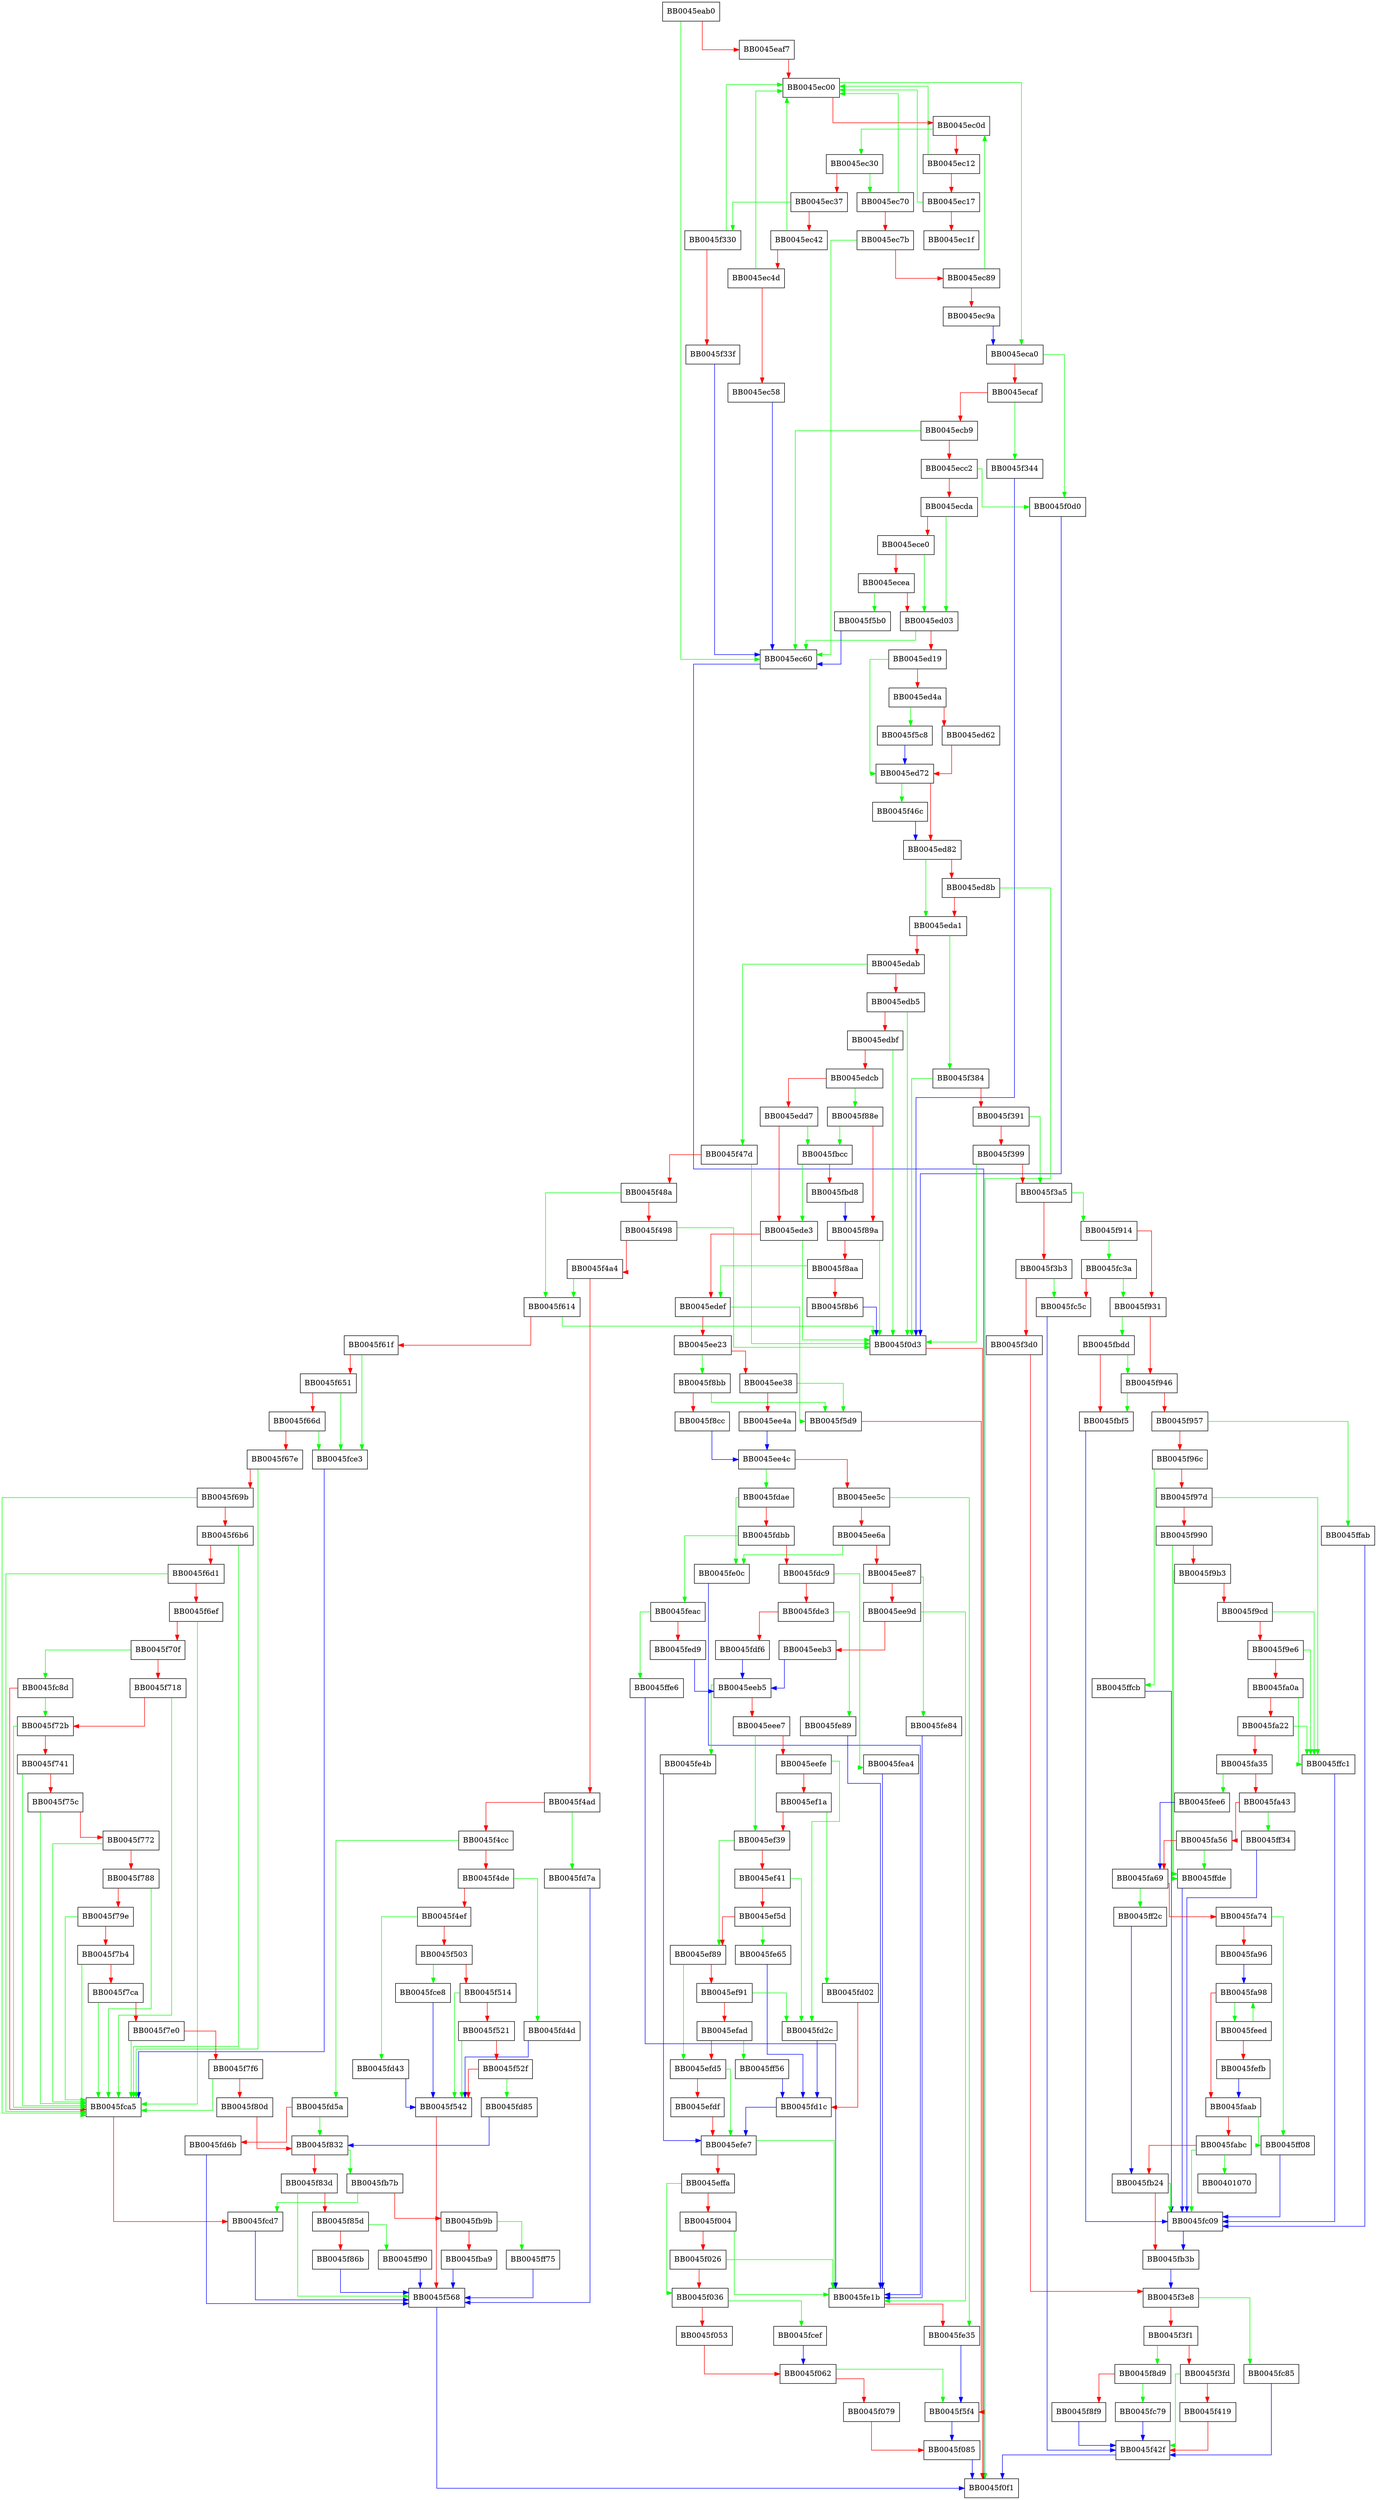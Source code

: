 digraph ts_main {
  node [shape="box"];
  graph [splines=ortho];
  BB0045eab0 -> BB0045ec60 [color="green"];
  BB0045eab0 -> BB0045eaf7 [color="red"];
  BB0045eaf7 -> BB0045ec00 [color="red"];
  BB0045ec00 -> BB0045eca0 [color="green"];
  BB0045ec00 -> BB0045ec0d [color="red"];
  BB0045ec0d -> BB0045ec30 [color="green"];
  BB0045ec0d -> BB0045ec12 [color="red"];
  BB0045ec12 -> BB0045ec00 [color="green"];
  BB0045ec12 -> BB0045ec17 [color="red"];
  BB0045ec17 -> BB0045ec00 [color="green"];
  BB0045ec17 -> BB0045ec1f [color="red"];
  BB0045ec30 -> BB0045ec70 [color="green"];
  BB0045ec30 -> BB0045ec37 [color="red"];
  BB0045ec37 -> BB0045f330 [color="green"];
  BB0045ec37 -> BB0045ec42 [color="red"];
  BB0045ec42 -> BB0045ec00 [color="green"];
  BB0045ec42 -> BB0045ec4d [color="red"];
  BB0045ec4d -> BB0045ec00 [color="green"];
  BB0045ec4d -> BB0045ec58 [color="red"];
  BB0045ec58 -> BB0045ec60 [color="blue"];
  BB0045ec60 -> BB0045f0f1 [color="blue"];
  BB0045ec70 -> BB0045ec00 [color="green"];
  BB0045ec70 -> BB0045ec7b [color="red"];
  BB0045ec7b -> BB0045ec60 [color="green"];
  BB0045ec7b -> BB0045ec89 [color="red"];
  BB0045ec89 -> BB0045ec0d [color="green"];
  BB0045ec89 -> BB0045ec9a [color="red"];
  BB0045ec9a -> BB0045eca0 [color="blue"];
  BB0045eca0 -> BB0045f0d0 [color="green"];
  BB0045eca0 -> BB0045ecaf [color="red"];
  BB0045ecaf -> BB0045f344 [color="green"];
  BB0045ecaf -> BB0045ecb9 [color="red"];
  BB0045ecb9 -> BB0045ec60 [color="green"];
  BB0045ecb9 -> BB0045ecc2 [color="red"];
  BB0045ecc2 -> BB0045f0d0 [color="green"];
  BB0045ecc2 -> BB0045ecda [color="red"];
  BB0045ecda -> BB0045ed03 [color="green"];
  BB0045ecda -> BB0045ece0 [color="red"];
  BB0045ece0 -> BB0045ed03 [color="green"];
  BB0045ece0 -> BB0045ecea [color="red"];
  BB0045ecea -> BB0045f5b0 [color="green"];
  BB0045ecea -> BB0045ed03 [color="red"];
  BB0045ed03 -> BB0045ec60 [color="green"];
  BB0045ed03 -> BB0045ed19 [color="red"];
  BB0045ed19 -> BB0045ed72 [color="green"];
  BB0045ed19 -> BB0045ed4a [color="red"];
  BB0045ed4a -> BB0045f5c8 [color="green"];
  BB0045ed4a -> BB0045ed62 [color="red"];
  BB0045ed62 -> BB0045ed72 [color="red"];
  BB0045ed72 -> BB0045f46c [color="green"];
  BB0045ed72 -> BB0045ed82 [color="red"];
  BB0045ed82 -> BB0045eda1 [color="green"];
  BB0045ed82 -> BB0045ed8b [color="red"];
  BB0045ed8b -> BB0045f0f1 [color="green"];
  BB0045ed8b -> BB0045eda1 [color="red"];
  BB0045eda1 -> BB0045f384 [color="green"];
  BB0045eda1 -> BB0045edab [color="red"];
  BB0045edab -> BB0045f47d [color="green"];
  BB0045edab -> BB0045edb5 [color="red"];
  BB0045edb5 -> BB0045f0d3 [color="green"];
  BB0045edb5 -> BB0045edbf [color="red"];
  BB0045edbf -> BB0045f0d3 [color="green"];
  BB0045edbf -> BB0045edcb [color="red"];
  BB0045edcb -> BB0045f88e [color="green"];
  BB0045edcb -> BB0045edd7 [color="red"];
  BB0045edd7 -> BB0045fbcc [color="green"];
  BB0045edd7 -> BB0045ede3 [color="red"];
  BB0045ede3 -> BB0045f0d3 [color="green"];
  BB0045ede3 -> BB0045edef [color="red"];
  BB0045edef -> BB0045f5d9 [color="green"];
  BB0045edef -> BB0045ee23 [color="red"];
  BB0045ee23 -> BB0045f8bb [color="green"];
  BB0045ee23 -> BB0045ee38 [color="red"];
  BB0045ee38 -> BB0045f5d9 [color="green"];
  BB0045ee38 -> BB0045ee4a [color="red"];
  BB0045ee4a -> BB0045ee4c [color="blue"];
  BB0045ee4c -> BB0045fdae [color="green"];
  BB0045ee4c -> BB0045ee5c [color="red"];
  BB0045ee5c -> BB0045fe35 [color="green"];
  BB0045ee5c -> BB0045ee6a [color="red"];
  BB0045ee6a -> BB0045fe0c [color="green"];
  BB0045ee6a -> BB0045ee87 [color="red"];
  BB0045ee87 -> BB0045fe84 [color="green"];
  BB0045ee87 -> BB0045ee9d [color="red"];
  BB0045ee9d -> BB0045fe1b [color="green"];
  BB0045ee9d -> BB0045eeb3 [color="red"];
  BB0045eeb3 -> BB0045eeb5 [color="blue"];
  BB0045eeb5 -> BB0045fe4b [color="green"];
  BB0045eeb5 -> BB0045eee7 [color="red"];
  BB0045eee7 -> BB0045ef39 [color="green"];
  BB0045eee7 -> BB0045eefe [color="red"];
  BB0045eefe -> BB0045fd2c [color="green"];
  BB0045eefe -> BB0045ef1a [color="red"];
  BB0045ef1a -> BB0045fd02 [color="green"];
  BB0045ef1a -> BB0045ef39 [color="red"];
  BB0045ef39 -> BB0045ef89 [color="green"];
  BB0045ef39 -> BB0045ef41 [color="red"];
  BB0045ef41 -> BB0045fd2c [color="green"];
  BB0045ef41 -> BB0045ef5d [color="red"];
  BB0045ef5d -> BB0045fe65 [color="green"];
  BB0045ef5d -> BB0045ef89 [color="red"];
  BB0045ef89 -> BB0045efd5 [color="green"];
  BB0045ef89 -> BB0045ef91 [color="red"];
  BB0045ef91 -> BB0045fd2c [color="green"];
  BB0045ef91 -> BB0045efad [color="red"];
  BB0045efad -> BB0045ff56 [color="green"];
  BB0045efad -> BB0045efd5 [color="red"];
  BB0045efd5 -> BB0045efe7 [color="green"];
  BB0045efd5 -> BB0045efdf [color="red"];
  BB0045efdf -> BB0045efe7 [color="red"];
  BB0045efe7 -> BB0045fe1b [color="green"];
  BB0045efe7 -> BB0045effa [color="red"];
  BB0045effa -> BB0045f036 [color="green"];
  BB0045effa -> BB0045f004 [color="red"];
  BB0045f004 -> BB0045fe1b [color="green"];
  BB0045f004 -> BB0045f026 [color="red"];
  BB0045f026 -> BB0045fe1b [color="green"];
  BB0045f026 -> BB0045f036 [color="red"];
  BB0045f036 -> BB0045fcef [color="green"];
  BB0045f036 -> BB0045f053 [color="red"];
  BB0045f053 -> BB0045f062 [color="red"];
  BB0045f062 -> BB0045f5f4 [color="green"];
  BB0045f062 -> BB0045f079 [color="red"];
  BB0045f079 -> BB0045f085 [color="red"];
  BB0045f085 -> BB0045f0f1 [color="blue"];
  BB0045f0d0 -> BB0045f0d3 [color="blue"];
  BB0045f0d3 -> BB0045f0f1 [color="red"];
  BB0045f330 -> BB0045ec00 [color="green"];
  BB0045f330 -> BB0045f33f [color="red"];
  BB0045f33f -> BB0045ec60 [color="blue"];
  BB0045f344 -> BB0045f0d3 [color="blue"];
  BB0045f384 -> BB0045f0d3 [color="green"];
  BB0045f384 -> BB0045f391 [color="red"];
  BB0045f391 -> BB0045f3a5 [color="green"];
  BB0045f391 -> BB0045f399 [color="red"];
  BB0045f399 -> BB0045f0d3 [color="green"];
  BB0045f399 -> BB0045f3a5 [color="red"];
  BB0045f3a5 -> BB0045f914 [color="green"];
  BB0045f3a5 -> BB0045f3b3 [color="red"];
  BB0045f3b3 -> BB0045fc5c [color="green"];
  BB0045f3b3 -> BB0045f3d0 [color="red"];
  BB0045f3d0 -> BB0045f3e8 [color="red"];
  BB0045f3e8 -> BB0045fc85 [color="green"];
  BB0045f3e8 -> BB0045f3f1 [color="red"];
  BB0045f3f1 -> BB0045f8d9 [color="green"];
  BB0045f3f1 -> BB0045f3fd [color="red"];
  BB0045f3fd -> BB0045f42f [color="green"];
  BB0045f3fd -> BB0045f419 [color="red"];
  BB0045f419 -> BB0045f42f [color="red"];
  BB0045f42f -> BB0045f0f1 [color="blue"];
  BB0045f46c -> BB0045ed82 [color="blue"];
  BB0045f47d -> BB0045f0d3 [color="green"];
  BB0045f47d -> BB0045f48a [color="red"];
  BB0045f48a -> BB0045f614 [color="green"];
  BB0045f48a -> BB0045f498 [color="red"];
  BB0045f498 -> BB0045f0d3 [color="green"];
  BB0045f498 -> BB0045f4a4 [color="red"];
  BB0045f4a4 -> BB0045f614 [color="green"];
  BB0045f4a4 -> BB0045f4ad [color="red"];
  BB0045f4ad -> BB0045fd7a [color="green"];
  BB0045f4ad -> BB0045f4cc [color="red"];
  BB0045f4cc -> BB0045fd5a [color="green"];
  BB0045f4cc -> BB0045f4de [color="red"];
  BB0045f4de -> BB0045fd4d [color="green"];
  BB0045f4de -> BB0045f4ef [color="red"];
  BB0045f4ef -> BB0045fd43 [color="green"];
  BB0045f4ef -> BB0045f503 [color="red"];
  BB0045f503 -> BB0045fce8 [color="green"];
  BB0045f503 -> BB0045f514 [color="red"];
  BB0045f514 -> BB0045f542 [color="green"];
  BB0045f514 -> BB0045f521 [color="red"];
  BB0045f521 -> BB0045f542 [color="green"];
  BB0045f521 -> BB0045f52f [color="red"];
  BB0045f52f -> BB0045fd85 [color="green"];
  BB0045f52f -> BB0045f542 [color="red"];
  BB0045f542 -> BB0045f568 [color="red"];
  BB0045f568 -> BB0045f0f1 [color="blue"];
  BB0045f5b0 -> BB0045ec60 [color="blue"];
  BB0045f5c8 -> BB0045ed72 [color="blue"];
  BB0045f5d9 -> BB0045f5f4 [color="red"];
  BB0045f5f4 -> BB0045f085 [color="blue"];
  BB0045f614 -> BB0045f0d3 [color="green"];
  BB0045f614 -> BB0045f61f [color="red"];
  BB0045f61f -> BB0045fce3 [color="green"];
  BB0045f61f -> BB0045f651 [color="red"];
  BB0045f651 -> BB0045fce3 [color="green"];
  BB0045f651 -> BB0045f66d [color="red"];
  BB0045f66d -> BB0045fce3 [color="green"];
  BB0045f66d -> BB0045f67e [color="red"];
  BB0045f67e -> BB0045fca5 [color="green"];
  BB0045f67e -> BB0045f69b [color="red"];
  BB0045f69b -> BB0045fca5 [color="green"];
  BB0045f69b -> BB0045f6b6 [color="red"];
  BB0045f6b6 -> BB0045fca5 [color="green"];
  BB0045f6b6 -> BB0045f6d1 [color="red"];
  BB0045f6d1 -> BB0045fca5 [color="green"];
  BB0045f6d1 -> BB0045f6ef [color="red"];
  BB0045f6ef -> BB0045fca5 [color="green"];
  BB0045f6ef -> BB0045f70f [color="red"];
  BB0045f70f -> BB0045fc8d [color="green"];
  BB0045f70f -> BB0045f718 [color="red"];
  BB0045f718 -> BB0045fca5 [color="green"];
  BB0045f718 -> BB0045f72b [color="red"];
  BB0045f72b -> BB0045fca5 [color="green"];
  BB0045f72b -> BB0045f741 [color="red"];
  BB0045f741 -> BB0045fca5 [color="green"];
  BB0045f741 -> BB0045f75c [color="red"];
  BB0045f75c -> BB0045fca5 [color="green"];
  BB0045f75c -> BB0045f772 [color="red"];
  BB0045f772 -> BB0045fca5 [color="green"];
  BB0045f772 -> BB0045f788 [color="red"];
  BB0045f788 -> BB0045fca5 [color="green"];
  BB0045f788 -> BB0045f79e [color="red"];
  BB0045f79e -> BB0045fca5 [color="green"];
  BB0045f79e -> BB0045f7b4 [color="red"];
  BB0045f7b4 -> BB0045fca5 [color="green"];
  BB0045f7b4 -> BB0045f7ca [color="red"];
  BB0045f7ca -> BB0045fca5 [color="green"];
  BB0045f7ca -> BB0045f7e0 [color="red"];
  BB0045f7e0 -> BB0045fca5 [color="green"];
  BB0045f7e0 -> BB0045f7f6 [color="red"];
  BB0045f7f6 -> BB0045fca5 [color="green"];
  BB0045f7f6 -> BB0045f80d [color="red"];
  BB0045f80d -> BB0045f832 [color="red"];
  BB0045f832 -> BB0045fb7b [color="green"];
  BB0045f832 -> BB0045f83d [color="red"];
  BB0045f83d -> BB0045f568 [color="green"];
  BB0045f83d -> BB0045f85d [color="red"];
  BB0045f85d -> BB0045ff90 [color="green"];
  BB0045f85d -> BB0045f86b [color="red"];
  BB0045f86b -> BB0045f568 [color="blue"];
  BB0045f88e -> BB0045fbcc [color="green"];
  BB0045f88e -> BB0045f89a [color="red"];
  BB0045f89a -> BB0045f0d3 [color="green"];
  BB0045f89a -> BB0045f8aa [color="red"];
  BB0045f8aa -> BB0045edef [color="green"];
  BB0045f8aa -> BB0045f8b6 [color="red"];
  BB0045f8b6 -> BB0045f0d3 [color="blue"];
  BB0045f8bb -> BB0045f5d9 [color="green"];
  BB0045f8bb -> BB0045f8cc [color="red"];
  BB0045f8cc -> BB0045ee4c [color="blue"];
  BB0045f8d9 -> BB0045fc79 [color="green"];
  BB0045f8d9 -> BB0045f8f9 [color="red"];
  BB0045f8f9 -> BB0045f42f [color="blue"];
  BB0045f914 -> BB0045fc3a [color="green"];
  BB0045f914 -> BB0045f931 [color="red"];
  BB0045f931 -> BB0045fbdd [color="green"];
  BB0045f931 -> BB0045f946 [color="red"];
  BB0045f946 -> BB0045fbf5 [color="green"];
  BB0045f946 -> BB0045f957 [color="red"];
  BB0045f957 -> BB0045ffab [color="green"];
  BB0045f957 -> BB0045f96c [color="red"];
  BB0045f96c -> BB0045ffcb [color="green"];
  BB0045f96c -> BB0045f97d [color="red"];
  BB0045f97d -> BB0045ffc1 [color="green"];
  BB0045f97d -> BB0045f990 [color="red"];
  BB0045f990 -> BB0045ffde [color="green"];
  BB0045f990 -> BB0045f9b3 [color="red"];
  BB0045f9b3 -> BB0045ffde [color="green"];
  BB0045f9b3 -> BB0045f9cd [color="red"];
  BB0045f9cd -> BB0045ffc1 [color="green"];
  BB0045f9cd -> BB0045f9e6 [color="red"];
  BB0045f9e6 -> BB0045ffc1 [color="green"];
  BB0045f9e6 -> BB0045fa0a [color="red"];
  BB0045fa0a -> BB0045ffc1 [color="green"];
  BB0045fa0a -> BB0045fa22 [color="red"];
  BB0045fa22 -> BB0045ffc1 [color="green"];
  BB0045fa22 -> BB0045fa35 [color="red"];
  BB0045fa35 -> BB0045fee6 [color="green"];
  BB0045fa35 -> BB0045fa43 [color="red"];
  BB0045fa43 -> BB0045ff34 [color="green"];
  BB0045fa43 -> BB0045fa56 [color="red"];
  BB0045fa56 -> BB0045ffde [color="green"];
  BB0045fa56 -> BB0045fa69 [color="red"];
  BB0045fa69 -> BB0045ff2c [color="green"];
  BB0045fa69 -> BB0045fa74 [color="red"];
  BB0045fa74 -> BB0045ff08 [color="green"];
  BB0045fa74 -> BB0045fa96 [color="red"];
  BB0045fa96 -> BB0045fa98 [color="blue"];
  BB0045fa98 -> BB0045feed [color="green"];
  BB0045fa98 -> BB0045faab [color="red"];
  BB0045faab -> BB0045ff08 [color="green"];
  BB0045faab -> BB0045fabc [color="red"];
  BB0045fabc -> BB00401070 [color="green"];
  BB0045fabc -> BB0045fc09 [color="green"];
  BB0045fabc -> BB0045fb24 [color="red"];
  BB0045fb24 -> BB0045fc09 [color="green"];
  BB0045fb24 -> BB0045fb3b [color="red"];
  BB0045fb3b -> BB0045f3e8 [color="blue"];
  BB0045fb7b -> BB0045fcd7 [color="green"];
  BB0045fb7b -> BB0045fb9b [color="red"];
  BB0045fb9b -> BB0045ff75 [color="green"];
  BB0045fb9b -> BB0045fba9 [color="red"];
  BB0045fba9 -> BB0045f568 [color="blue"];
  BB0045fbcc -> BB0045ede3 [color="green"];
  BB0045fbcc -> BB0045fbd8 [color="red"];
  BB0045fbd8 -> BB0045f89a [color="blue"];
  BB0045fbdd -> BB0045f946 [color="green"];
  BB0045fbdd -> BB0045fbf5 [color="red"];
  BB0045fbf5 -> BB0045fc09 [color="blue"];
  BB0045fc09 -> BB0045fb3b [color="blue"];
  BB0045fc3a -> BB0045f931 [color="green"];
  BB0045fc3a -> BB0045fc5c [color="red"];
  BB0045fc5c -> BB0045f42f [color="blue"];
  BB0045fc79 -> BB0045f42f [color="blue"];
  BB0045fc85 -> BB0045f42f [color="blue"];
  BB0045fc8d -> BB0045f72b [color="green"];
  BB0045fc8d -> BB0045fca5 [color="red"];
  BB0045fca5 -> BB0045fcd7 [color="red"];
  BB0045fcd7 -> BB0045f568 [color="blue"];
  BB0045fce3 -> BB0045fca5 [color="blue"];
  BB0045fce8 -> BB0045f542 [color="blue"];
  BB0045fcef -> BB0045f062 [color="blue"];
  BB0045fd02 -> BB0045fd1c [color="red"];
  BB0045fd1c -> BB0045efe7 [color="blue"];
  BB0045fd2c -> BB0045fd1c [color="blue"];
  BB0045fd43 -> BB0045f542 [color="blue"];
  BB0045fd4d -> BB0045f542 [color="blue"];
  BB0045fd5a -> BB0045f832 [color="green"];
  BB0045fd5a -> BB0045fd6b [color="red"];
  BB0045fd6b -> BB0045f568 [color="blue"];
  BB0045fd7a -> BB0045f568 [color="blue"];
  BB0045fd85 -> BB0045f832 [color="blue"];
  BB0045fdae -> BB0045fe0c [color="green"];
  BB0045fdae -> BB0045fdbb [color="red"];
  BB0045fdbb -> BB0045feac [color="green"];
  BB0045fdbb -> BB0045fdc9 [color="red"];
  BB0045fdc9 -> BB0045fea4 [color="green"];
  BB0045fdc9 -> BB0045fde3 [color="red"];
  BB0045fde3 -> BB0045fe89 [color="green"];
  BB0045fde3 -> BB0045fdf6 [color="red"];
  BB0045fdf6 -> BB0045eeb5 [color="blue"];
  BB0045fe0c -> BB0045fe1b [color="blue"];
  BB0045fe1b -> BB0045fe35 [color="red"];
  BB0045fe35 -> BB0045f5f4 [color="blue"];
  BB0045fe4b -> BB0045efe7 [color="blue"];
  BB0045fe65 -> BB0045fd1c [color="blue"];
  BB0045fe84 -> BB0045fe1b [color="blue"];
  BB0045fe89 -> BB0045fe1b [color="blue"];
  BB0045fea4 -> BB0045fe1b [color="blue"];
  BB0045feac -> BB0045ffe6 [color="green"];
  BB0045feac -> BB0045fed9 [color="red"];
  BB0045fed9 -> BB0045eeb5 [color="blue"];
  BB0045fee6 -> BB0045fa69 [color="blue"];
  BB0045feed -> BB0045fa98 [color="green"];
  BB0045feed -> BB0045fefb [color="red"];
  BB0045fefb -> BB0045faab [color="blue"];
  BB0045ff08 -> BB0045fc09 [color="blue"];
  BB0045ff2c -> BB0045fb24 [color="blue"];
  BB0045ff34 -> BB0045fc09 [color="blue"];
  BB0045ff56 -> BB0045fd1c [color="blue"];
  BB0045ff75 -> BB0045f568 [color="blue"];
  BB0045ff90 -> BB0045f568 [color="blue"];
  BB0045ffab -> BB0045fc09 [color="blue"];
  BB0045ffc1 -> BB0045fc09 [color="blue"];
  BB0045ffcb -> BB0045fc09 [color="blue"];
  BB0045ffde -> BB0045fc09 [color="blue"];
  BB0045ffe6 -> BB0045fe1b [color="blue"];
}